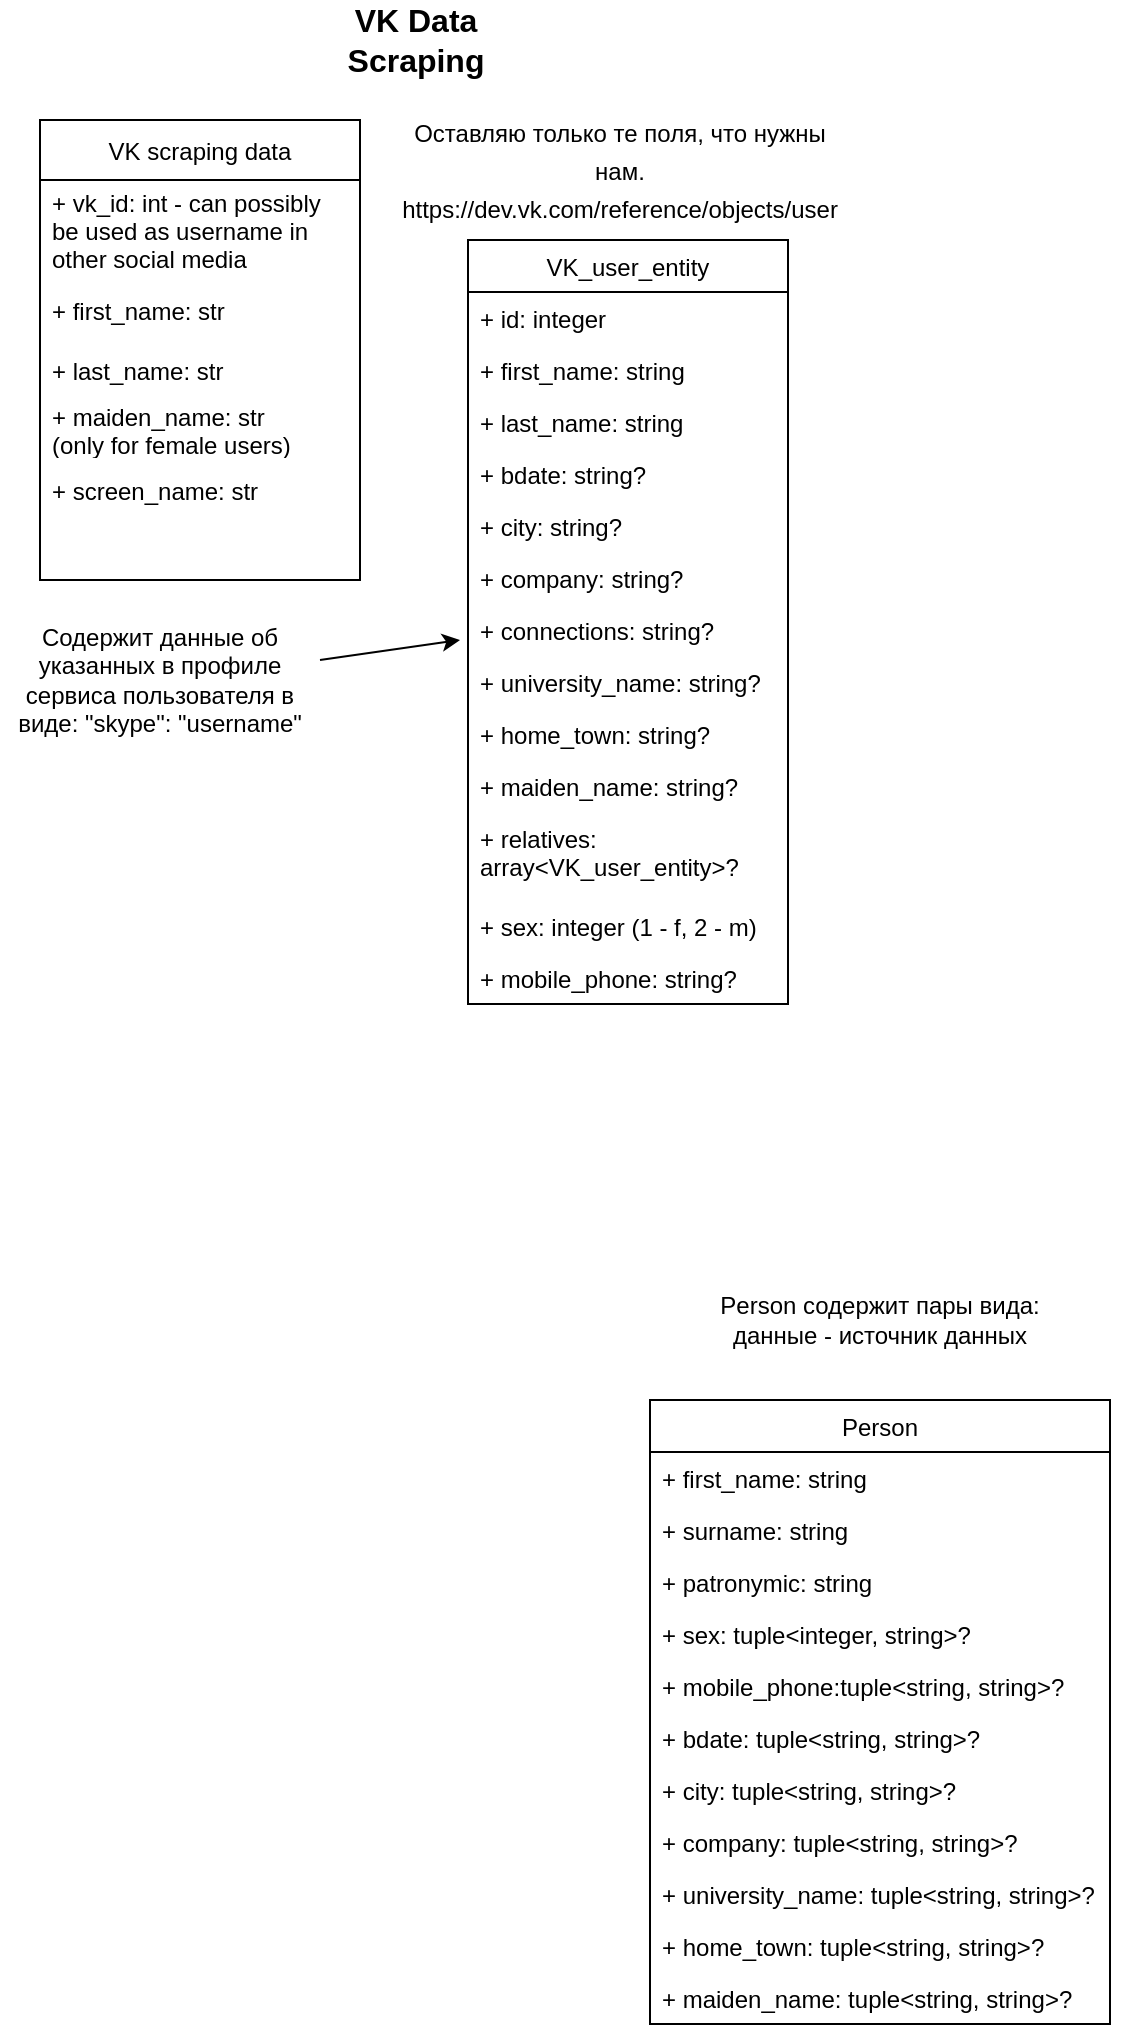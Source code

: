<mxfile version="20.3.0" type="device"><diagram id="C5RBs43oDa-KdzZeNtuy" name="Page-1"><mxGraphModel dx="366" dy="998" grid="1" gridSize="10" guides="1" tooltips="1" connect="1" arrows="1" fold="1" page="1" pageScale="1" pageWidth="827" pageHeight="1169" math="0" shadow="0"><root><mxCell id="WIyWlLk6GJQsqaUBKTNV-0"/><mxCell id="WIyWlLk6GJQsqaUBKTNV-1" parent="WIyWlLk6GJQsqaUBKTNV-0"/><mxCell id="XzwGuyM1HcIQx9CoTiN4-5" value="Person" style="swimlane;fontStyle=0;childLayout=stackLayout;horizontal=1;startSize=26;fillColor=none;horizontalStack=0;resizeParent=1;resizeParentMax=0;resizeLast=0;collapsible=1;marginBottom=0;" vertex="1" parent="WIyWlLk6GJQsqaUBKTNV-1"><mxGeometry x="365" y="710" width="230" height="312" as="geometry"/></mxCell><mxCell id="XzwGuyM1HcIQx9CoTiN4-6" value="+ first_name: string&#10;" style="text;strokeColor=none;fillColor=none;align=left;verticalAlign=top;spacingLeft=4;spacingRight=4;overflow=hidden;rotatable=0;points=[[0,0.5],[1,0.5]];portConstraint=eastwest;" vertex="1" parent="XzwGuyM1HcIQx9CoTiN4-5"><mxGeometry y="26" width="230" height="26" as="geometry"/></mxCell><mxCell id="XzwGuyM1HcIQx9CoTiN4-7" value="+ surname: string&#10;" style="text;strokeColor=none;fillColor=none;align=left;verticalAlign=top;spacingLeft=4;spacingRight=4;overflow=hidden;rotatable=0;points=[[0,0.5],[1,0.5]];portConstraint=eastwest;" vertex="1" parent="XzwGuyM1HcIQx9CoTiN4-5"><mxGeometry y="52" width="230" height="26" as="geometry"/></mxCell><mxCell id="XzwGuyM1HcIQx9CoTiN4-8" value="+ patronymic: string" style="text;strokeColor=none;fillColor=none;align=left;verticalAlign=top;spacingLeft=4;spacingRight=4;overflow=hidden;rotatable=0;points=[[0,0.5],[1,0.5]];portConstraint=eastwest;" vertex="1" parent="XzwGuyM1HcIQx9CoTiN4-5"><mxGeometry y="78" width="230" height="26" as="geometry"/></mxCell><mxCell id="XzwGuyM1HcIQx9CoTiN4-47" value="+ sex: tuple&lt;integer, string&gt;?" style="text;strokeColor=none;fillColor=none;align=left;verticalAlign=top;spacingLeft=4;spacingRight=4;overflow=hidden;rotatable=0;points=[[0,0.5],[1,0.5]];portConstraint=eastwest;" vertex="1" parent="XzwGuyM1HcIQx9CoTiN4-5"><mxGeometry y="104" width="230" height="26" as="geometry"/></mxCell><mxCell id="XzwGuyM1HcIQx9CoTiN4-48" value="+ mobile_phone:tuple&lt;string, string&gt;?" style="text;strokeColor=none;fillColor=none;align=left;verticalAlign=top;spacingLeft=4;spacingRight=4;overflow=hidden;rotatable=0;points=[[0,0.5],[1,0.5]];portConstraint=eastwest;" vertex="1" parent="XzwGuyM1HcIQx9CoTiN4-5"><mxGeometry y="130" width="230" height="26" as="geometry"/></mxCell><mxCell id="XzwGuyM1HcIQx9CoTiN4-10" value="+ bdate: tuple&lt;string, string&gt;?" style="text;strokeColor=none;fillColor=none;align=left;verticalAlign=top;spacingLeft=4;spacingRight=4;overflow=hidden;rotatable=0;points=[[0,0.5],[1,0.5]];portConstraint=eastwest;" vertex="1" parent="XzwGuyM1HcIQx9CoTiN4-5"><mxGeometry y="156" width="230" height="26" as="geometry"/></mxCell><mxCell id="XzwGuyM1HcIQx9CoTiN4-11" value="+ city: tuple&lt;string, string&gt;?" style="text;strokeColor=none;fillColor=none;align=left;verticalAlign=top;spacingLeft=4;spacingRight=4;overflow=hidden;rotatable=0;points=[[0,0.5],[1,0.5]];portConstraint=eastwest;" vertex="1" parent="XzwGuyM1HcIQx9CoTiN4-5"><mxGeometry y="182" width="230" height="26" as="geometry"/></mxCell><mxCell id="XzwGuyM1HcIQx9CoTiN4-12" value="+ company: tuple&lt;string, string&gt;?" style="text;strokeColor=none;fillColor=none;align=left;verticalAlign=top;spacingLeft=4;spacingRight=4;overflow=hidden;rotatable=0;points=[[0,0.5],[1,0.5]];portConstraint=eastwest;" vertex="1" parent="XzwGuyM1HcIQx9CoTiN4-5"><mxGeometry y="208" width="230" height="26" as="geometry"/></mxCell><mxCell id="XzwGuyM1HcIQx9CoTiN4-44" value="+ university_name: tuple&lt;string, string&gt;?" style="text;strokeColor=none;fillColor=none;align=left;verticalAlign=top;spacingLeft=4;spacingRight=4;overflow=hidden;rotatable=0;points=[[0,0.5],[1,0.5]];portConstraint=eastwest;" vertex="1" parent="XzwGuyM1HcIQx9CoTiN4-5"><mxGeometry y="234" width="230" height="26" as="geometry"/></mxCell><mxCell id="XzwGuyM1HcIQx9CoTiN4-45" value="+ home_town: tuple&lt;string, string&gt;?" style="text;strokeColor=none;fillColor=none;align=left;verticalAlign=top;spacingLeft=4;spacingRight=4;overflow=hidden;rotatable=0;points=[[0,0.5],[1,0.5]];portConstraint=eastwest;" vertex="1" parent="XzwGuyM1HcIQx9CoTiN4-5"><mxGeometry y="260" width="230" height="26" as="geometry"/></mxCell><mxCell id="XzwGuyM1HcIQx9CoTiN4-46" value="+ maiden_name: tuple&lt;string, string&gt;?" style="text;strokeColor=none;fillColor=none;align=left;verticalAlign=top;spacingLeft=4;spacingRight=4;overflow=hidden;rotatable=0;points=[[0,0.5],[1,0.5]];portConstraint=eastwest;" vertex="1" parent="XzwGuyM1HcIQx9CoTiN4-5"><mxGeometry y="286" width="230" height="26" as="geometry"/></mxCell><mxCell id="XzwGuyM1HcIQx9CoTiN4-15" value="VK scraping data" style="swimlane;fontStyle=0;childLayout=stackLayout;horizontal=1;startSize=30;horizontalStack=0;resizeParent=1;resizeParentMax=0;resizeLast=0;collapsible=1;marginBottom=0;" vertex="1" parent="WIyWlLk6GJQsqaUBKTNV-1"><mxGeometry x="60" y="70" width="160" height="230" as="geometry"><mxRectangle x="60" y="70" width="130" height="30" as="alternateBounds"/></mxGeometry></mxCell><mxCell id="XzwGuyM1HcIQx9CoTiN4-16" value="+ vk_id: int - can possibly &#10;be used as username in&#10;other social media" style="text;strokeColor=none;fillColor=none;align=left;verticalAlign=middle;spacingLeft=4;spacingRight=4;overflow=hidden;points=[[0,0.5],[1,0.5]];portConstraint=eastwest;rotatable=0;" vertex="1" parent="XzwGuyM1HcIQx9CoTiN4-15"><mxGeometry y="30" width="160" height="50" as="geometry"/></mxCell><mxCell id="XzwGuyM1HcIQx9CoTiN4-17" value="+ first_name: str" style="text;strokeColor=none;fillColor=none;align=left;verticalAlign=middle;spacingLeft=4;spacingRight=4;overflow=hidden;points=[[0,0.5],[1,0.5]];portConstraint=eastwest;rotatable=0;" vertex="1" parent="XzwGuyM1HcIQx9CoTiN4-15"><mxGeometry y="80" width="160" height="30" as="geometry"/></mxCell><mxCell id="XzwGuyM1HcIQx9CoTiN4-18" value="+ last_name: str" style="text;strokeColor=none;fillColor=none;align=left;verticalAlign=middle;spacingLeft=4;spacingRight=4;overflow=hidden;points=[[0,0.5],[1,0.5]];portConstraint=eastwest;rotatable=0;" vertex="1" parent="XzwGuyM1HcIQx9CoTiN4-15"><mxGeometry y="110" width="160" height="30" as="geometry"/></mxCell><mxCell id="XzwGuyM1HcIQx9CoTiN4-21" value="+ maiden_name: str&#10;(only for female users)" style="text;strokeColor=none;fillColor=none;align=left;verticalAlign=middle;spacingLeft=4;spacingRight=4;overflow=hidden;points=[[0,0.5],[1,0.5]];portConstraint=eastwest;rotatable=0;" vertex="1" parent="XzwGuyM1HcIQx9CoTiN4-15"><mxGeometry y="140" width="160" height="30" as="geometry"/></mxCell><mxCell id="XzwGuyM1HcIQx9CoTiN4-22" value="+ screen_name: str" style="text;strokeColor=none;fillColor=none;align=left;verticalAlign=middle;spacingLeft=4;spacingRight=4;overflow=hidden;points=[[0,0.5],[1,0.5]];portConstraint=eastwest;rotatable=0;" vertex="1" parent="XzwGuyM1HcIQx9CoTiN4-15"><mxGeometry y="170" width="160" height="30" as="geometry"/></mxCell><mxCell id="XzwGuyM1HcIQx9CoTiN4-23" style="text;strokeColor=none;fillColor=none;align=left;verticalAlign=middle;spacingLeft=4;spacingRight=4;overflow=hidden;points=[[0,0.5],[1,0.5]];portConstraint=eastwest;rotatable=0;" vertex="1" parent="XzwGuyM1HcIQx9CoTiN4-15"><mxGeometry y="200" width="160" height="30" as="geometry"/></mxCell><mxCell id="XzwGuyM1HcIQx9CoTiN4-24" value="VK_user_entity" style="swimlane;fontStyle=0;childLayout=stackLayout;horizontal=1;startSize=26;fillColor=none;horizontalStack=0;resizeParent=1;resizeParentMax=0;resizeLast=0;collapsible=1;marginBottom=0;" vertex="1" parent="WIyWlLk6GJQsqaUBKTNV-1"><mxGeometry x="274" y="130" width="160" height="382" as="geometry"/></mxCell><mxCell id="XzwGuyM1HcIQx9CoTiN4-25" value="+ id: integer" style="text;strokeColor=none;fillColor=none;align=left;verticalAlign=top;spacingLeft=4;spacingRight=4;overflow=hidden;rotatable=0;points=[[0,0.5],[1,0.5]];portConstraint=eastwest;" vertex="1" parent="XzwGuyM1HcIQx9CoTiN4-24"><mxGeometry y="26" width="160" height="26" as="geometry"/></mxCell><mxCell id="XzwGuyM1HcIQx9CoTiN4-26" value="+ first_name: string" style="text;strokeColor=none;fillColor=none;align=left;verticalAlign=top;spacingLeft=4;spacingRight=4;overflow=hidden;rotatable=0;points=[[0,0.5],[1,0.5]];portConstraint=eastwest;" vertex="1" parent="XzwGuyM1HcIQx9CoTiN4-24"><mxGeometry y="52" width="160" height="26" as="geometry"/></mxCell><mxCell id="XzwGuyM1HcIQx9CoTiN4-27" value="+ last_name: string" style="text;strokeColor=none;fillColor=none;align=left;verticalAlign=top;spacingLeft=4;spacingRight=4;overflow=hidden;rotatable=0;points=[[0,0.5],[1,0.5]];portConstraint=eastwest;" vertex="1" parent="XzwGuyM1HcIQx9CoTiN4-24"><mxGeometry y="78" width="160" height="26" as="geometry"/></mxCell><mxCell id="XzwGuyM1HcIQx9CoTiN4-32" value="+ bdate: string?" style="text;strokeColor=none;fillColor=none;align=left;verticalAlign=top;spacingLeft=4;spacingRight=4;overflow=hidden;rotatable=0;points=[[0,0.5],[1,0.5]];portConstraint=eastwest;" vertex="1" parent="XzwGuyM1HcIQx9CoTiN4-24"><mxGeometry y="104" width="160" height="26" as="geometry"/></mxCell><mxCell id="XzwGuyM1HcIQx9CoTiN4-33" value="+ city: string?" style="text;strokeColor=none;fillColor=none;align=left;verticalAlign=top;spacingLeft=4;spacingRight=4;overflow=hidden;rotatable=0;points=[[0,0.5],[1,0.5]];portConstraint=eastwest;" vertex="1" parent="XzwGuyM1HcIQx9CoTiN4-24"><mxGeometry y="130" width="160" height="26" as="geometry"/></mxCell><mxCell id="XzwGuyM1HcIQx9CoTiN4-34" value="+ company: string?" style="text;strokeColor=none;fillColor=none;align=left;verticalAlign=top;spacingLeft=4;spacingRight=4;overflow=hidden;rotatable=0;points=[[0,0.5],[1,0.5]];portConstraint=eastwest;" vertex="1" parent="XzwGuyM1HcIQx9CoTiN4-24"><mxGeometry y="156" width="160" height="26" as="geometry"/></mxCell><mxCell id="XzwGuyM1HcIQx9CoTiN4-35" value="+ connections: string?" style="text;strokeColor=none;fillColor=none;align=left;verticalAlign=top;spacingLeft=4;spacingRight=4;overflow=hidden;rotatable=0;points=[[0,0.5],[1,0.5]];portConstraint=eastwest;" vertex="1" parent="XzwGuyM1HcIQx9CoTiN4-24"><mxGeometry y="182" width="160" height="26" as="geometry"/></mxCell><mxCell id="XzwGuyM1HcIQx9CoTiN4-36" value="+ university_name: string?" style="text;strokeColor=none;fillColor=none;align=left;verticalAlign=top;spacingLeft=4;spacingRight=4;overflow=hidden;rotatable=0;points=[[0,0.5],[1,0.5]];portConstraint=eastwest;" vertex="1" parent="XzwGuyM1HcIQx9CoTiN4-24"><mxGeometry y="208" width="160" height="26" as="geometry"/></mxCell><mxCell id="XzwGuyM1HcIQx9CoTiN4-39" value="+ home_town: string?" style="text;strokeColor=none;fillColor=none;align=left;verticalAlign=top;spacingLeft=4;spacingRight=4;overflow=hidden;rotatable=0;points=[[0,0.5],[1,0.5]];portConstraint=eastwest;" vertex="1" parent="XzwGuyM1HcIQx9CoTiN4-24"><mxGeometry y="234" width="160" height="26" as="geometry"/></mxCell><mxCell id="XzwGuyM1HcIQx9CoTiN4-40" value="+ maiden_name: string?" style="text;strokeColor=none;fillColor=none;align=left;verticalAlign=top;spacingLeft=4;spacingRight=4;overflow=hidden;rotatable=0;points=[[0,0.5],[1,0.5]];portConstraint=eastwest;" vertex="1" parent="XzwGuyM1HcIQx9CoTiN4-24"><mxGeometry y="260" width="160" height="26" as="geometry"/></mxCell><mxCell id="XzwGuyM1HcIQx9CoTiN4-41" value="+ relatives: &#10;array&lt;VK_user_entity&gt;?" style="text;strokeColor=none;fillColor=none;align=left;verticalAlign=top;spacingLeft=4;spacingRight=4;overflow=hidden;rotatable=0;points=[[0,0.5],[1,0.5]];portConstraint=eastwest;" vertex="1" parent="XzwGuyM1HcIQx9CoTiN4-24"><mxGeometry y="286" width="160" height="44" as="geometry"/></mxCell><mxCell id="XzwGuyM1HcIQx9CoTiN4-42" value="+ sex: integer (1 - f, 2 - m)" style="text;strokeColor=none;fillColor=none;align=left;verticalAlign=top;spacingLeft=4;spacingRight=4;overflow=hidden;rotatable=0;points=[[0,0.5],[1,0.5]];portConstraint=eastwest;" vertex="1" parent="XzwGuyM1HcIQx9CoTiN4-24"><mxGeometry y="330" width="160" height="26" as="geometry"/></mxCell><mxCell id="XzwGuyM1HcIQx9CoTiN4-43" value="+ mobile_phone: string?" style="text;strokeColor=none;fillColor=none;align=left;verticalAlign=top;spacingLeft=4;spacingRight=4;overflow=hidden;rotatable=0;points=[[0,0.5],[1,0.5]];portConstraint=eastwest;" vertex="1" parent="XzwGuyM1HcIQx9CoTiN4-24"><mxGeometry y="356" width="160" height="26" as="geometry"/></mxCell><mxCell id="XzwGuyM1HcIQx9CoTiN4-28" value="&lt;font style=&quot;font-size: 16px;&quot;&gt;&lt;b&gt;VK Data Scraping&lt;/b&gt;&lt;/font&gt;" style="text;html=1;strokeColor=none;fillColor=none;align=center;verticalAlign=middle;whiteSpace=wrap;rounded=0;" vertex="1" parent="WIyWlLk6GJQsqaUBKTNV-1"><mxGeometry x="180" y="10" width="136" height="40" as="geometry"/></mxCell><mxCell id="XzwGuyM1HcIQx9CoTiN4-30" value="&lt;font style=&quot;&quot;&gt;&lt;span style=&quot;font-size: 12px;&quot;&gt;Оставляю только те поля, что нужны нам.&lt;/span&gt;&lt;br&gt;&lt;span style=&quot;font-size: 12px;&quot;&gt;https://dev.vk.com/reference/objects/user&lt;/span&gt;&lt;br&gt;&lt;/font&gt;" style="text;html=1;strokeColor=none;fillColor=none;align=center;verticalAlign=middle;whiteSpace=wrap;rounded=0;fontSize=16;" vertex="1" parent="WIyWlLk6GJQsqaUBKTNV-1"><mxGeometry x="260" y="67" width="180" height="53" as="geometry"/></mxCell><mxCell id="XzwGuyM1HcIQx9CoTiN4-37" value="" style="endArrow=classic;html=1;rounded=0;fontSize=12;" edge="1" parent="WIyWlLk6GJQsqaUBKTNV-1"><mxGeometry width="50" height="50" relative="1" as="geometry"><mxPoint x="200" y="340" as="sourcePoint"/><mxPoint x="270" y="330" as="targetPoint"/></mxGeometry></mxCell><mxCell id="XzwGuyM1HcIQx9CoTiN4-38" value="Содержит данные об указанных в профиле сервиса пользователя в виде: &quot;skype&quot;: &quot;username&quot;" style="text;html=1;strokeColor=none;fillColor=none;align=center;verticalAlign=middle;whiteSpace=wrap;rounded=0;fontSize=12;" vertex="1" parent="WIyWlLk6GJQsqaUBKTNV-1"><mxGeometry x="40" y="310" width="160" height="80" as="geometry"/></mxCell><mxCell id="XzwGuyM1HcIQx9CoTiN4-50" value="Person содержит пары вида:&lt;br&gt;данные - источник данных" style="text;html=1;strokeColor=none;fillColor=none;align=center;verticalAlign=middle;whiteSpace=wrap;rounded=0;fontSize=12;" vertex="1" parent="WIyWlLk6GJQsqaUBKTNV-1"><mxGeometry x="360" y="650" width="240" height="40" as="geometry"/></mxCell></root></mxGraphModel></diagram></mxfile>